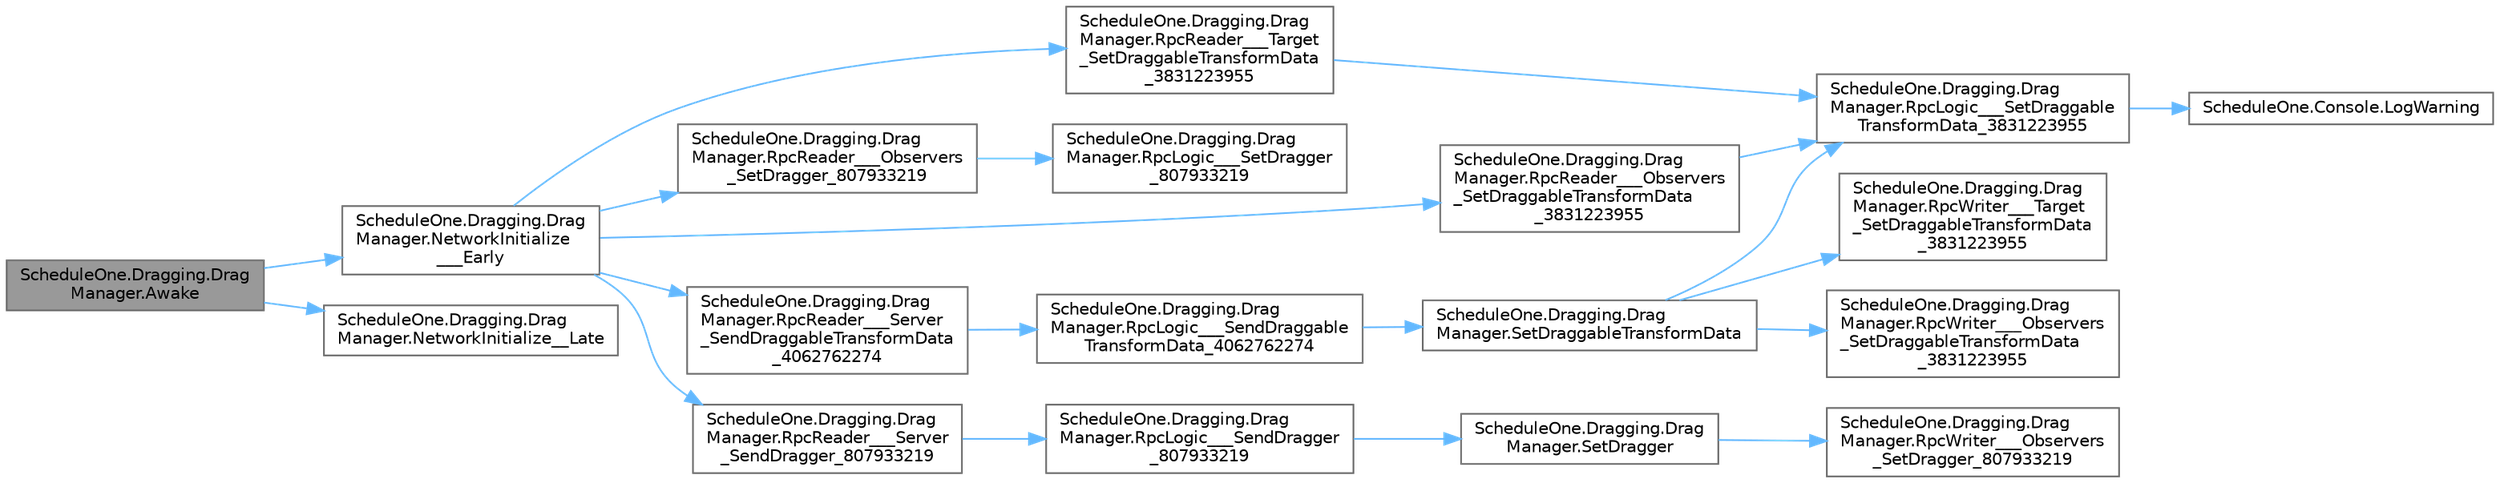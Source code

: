 digraph "ScheduleOne.Dragging.DragManager.Awake"
{
 // LATEX_PDF_SIZE
  bgcolor="transparent";
  edge [fontname=Helvetica,fontsize=10,labelfontname=Helvetica,labelfontsize=10];
  node [fontname=Helvetica,fontsize=10,shape=box,height=0.2,width=0.4];
  rankdir="LR";
  Node1 [id="Node000001",label="ScheduleOne.Dragging.Drag\lManager.Awake",height=0.2,width=0.4,color="gray40", fillcolor="grey60", style="filled", fontcolor="black",tooltip=" "];
  Node1 -> Node2 [id="edge1_Node000001_Node000002",color="steelblue1",style="solid",tooltip=" "];
  Node2 [id="Node000002",label="ScheduleOne.Dragging.Drag\lManager.NetworkInitialize\l___Early",height=0.2,width=0.4,color="grey40", fillcolor="white", style="filled",URL="$class_schedule_one_1_1_dragging_1_1_drag_manager.html#a4b24a882a187b36097f61c8fe1085677",tooltip=" "];
  Node2 -> Node3 [id="edge2_Node000002_Node000003",color="steelblue1",style="solid",tooltip=" "];
  Node3 [id="Node000003",label="ScheduleOne.Dragging.Drag\lManager.RpcReader___Observers\l_SetDraggableTransformData\l_3831223955",height=0.2,width=0.4,color="grey40", fillcolor="white", style="filled",URL="$class_schedule_one_1_1_dragging_1_1_drag_manager.html#abf6582f2ca70d5098c297ff16fb43558",tooltip=" "];
  Node3 -> Node4 [id="edge3_Node000003_Node000004",color="steelblue1",style="solid",tooltip=" "];
  Node4 [id="Node000004",label="ScheduleOne.Dragging.Drag\lManager.RpcLogic___SetDraggable\lTransformData_3831223955",height=0.2,width=0.4,color="grey40", fillcolor="white", style="filled",URL="$class_schedule_one_1_1_dragging_1_1_drag_manager.html#afcfef696c1e95cc928ae466adb69f4b6",tooltip=" "];
  Node4 -> Node5 [id="edge4_Node000004_Node000005",color="steelblue1",style="solid",tooltip=" "];
  Node5 [id="Node000005",label="ScheduleOne.Console.LogWarning",height=0.2,width=0.4,color="grey40", fillcolor="white", style="filled",URL="$class_schedule_one_1_1_console.html#a4af4a471d16b1029b44a8121bf41d45c",tooltip=" "];
  Node2 -> Node6 [id="edge5_Node000002_Node000006",color="steelblue1",style="solid",tooltip=" "];
  Node6 [id="Node000006",label="ScheduleOne.Dragging.Drag\lManager.RpcReader___Observers\l_SetDragger_807933219",height=0.2,width=0.4,color="grey40", fillcolor="white", style="filled",URL="$class_schedule_one_1_1_dragging_1_1_drag_manager.html#ae4e9eaedec7cec739afc5b7afa08eb37",tooltip=" "];
  Node6 -> Node7 [id="edge6_Node000006_Node000007",color="steelblue1",style="solid",tooltip=" "];
  Node7 [id="Node000007",label="ScheduleOne.Dragging.Drag\lManager.RpcLogic___SetDragger\l_807933219",height=0.2,width=0.4,color="grey40", fillcolor="white", style="filled",URL="$class_schedule_one_1_1_dragging_1_1_drag_manager.html#a566514abb38ca74079dad19cb11c546c",tooltip=" "];
  Node2 -> Node8 [id="edge7_Node000002_Node000008",color="steelblue1",style="solid",tooltip=" "];
  Node8 [id="Node000008",label="ScheduleOne.Dragging.Drag\lManager.RpcReader___Server\l_SendDraggableTransformData\l_4062762274",height=0.2,width=0.4,color="grey40", fillcolor="white", style="filled",URL="$class_schedule_one_1_1_dragging_1_1_drag_manager.html#ac97a6ce9753f18b05a7964d0bf46d11f",tooltip=" "];
  Node8 -> Node9 [id="edge8_Node000008_Node000009",color="steelblue1",style="solid",tooltip=" "];
  Node9 [id="Node000009",label="ScheduleOne.Dragging.Drag\lManager.RpcLogic___SendDraggable\lTransformData_4062762274",height=0.2,width=0.4,color="grey40", fillcolor="white", style="filled",URL="$class_schedule_one_1_1_dragging_1_1_drag_manager.html#a0a641deb4966726dcd856dfbcfac78f5",tooltip=" "];
  Node9 -> Node10 [id="edge9_Node000009_Node000010",color="steelblue1",style="solid",tooltip=" "];
  Node10 [id="Node000010",label="ScheduleOne.Dragging.Drag\lManager.SetDraggableTransformData",height=0.2,width=0.4,color="grey40", fillcolor="white", style="filled",URL="$class_schedule_one_1_1_dragging_1_1_drag_manager.html#a272679b5abc0e41bd488ce215863b360",tooltip=" "];
  Node10 -> Node4 [id="edge10_Node000010_Node000004",color="steelblue1",style="solid",tooltip=" "];
  Node10 -> Node11 [id="edge11_Node000010_Node000011",color="steelblue1",style="solid",tooltip=" "];
  Node11 [id="Node000011",label="ScheduleOne.Dragging.Drag\lManager.RpcWriter___Observers\l_SetDraggableTransformData\l_3831223955",height=0.2,width=0.4,color="grey40", fillcolor="white", style="filled",URL="$class_schedule_one_1_1_dragging_1_1_drag_manager.html#af70878e66d01ada68b1fb436c9d1eade",tooltip=" "];
  Node10 -> Node12 [id="edge12_Node000010_Node000012",color="steelblue1",style="solid",tooltip=" "];
  Node12 [id="Node000012",label="ScheduleOne.Dragging.Drag\lManager.RpcWriter___Target\l_SetDraggableTransformData\l_3831223955",height=0.2,width=0.4,color="grey40", fillcolor="white", style="filled",URL="$class_schedule_one_1_1_dragging_1_1_drag_manager.html#ab2e3ced5d382ecb0d6fc8cc3870cfcb1",tooltip=" "];
  Node2 -> Node13 [id="edge13_Node000002_Node000013",color="steelblue1",style="solid",tooltip=" "];
  Node13 [id="Node000013",label="ScheduleOne.Dragging.Drag\lManager.RpcReader___Server\l_SendDragger_807933219",height=0.2,width=0.4,color="grey40", fillcolor="white", style="filled",URL="$class_schedule_one_1_1_dragging_1_1_drag_manager.html#a9800c3f8a14e11e32c59965542cfcbe2",tooltip=" "];
  Node13 -> Node14 [id="edge14_Node000013_Node000014",color="steelblue1",style="solid",tooltip=" "];
  Node14 [id="Node000014",label="ScheduleOne.Dragging.Drag\lManager.RpcLogic___SendDragger\l_807933219",height=0.2,width=0.4,color="grey40", fillcolor="white", style="filled",URL="$class_schedule_one_1_1_dragging_1_1_drag_manager.html#ae5b832aa6887e6f1af2a78a45c6c7474",tooltip=" "];
  Node14 -> Node15 [id="edge15_Node000014_Node000015",color="steelblue1",style="solid",tooltip=" "];
  Node15 [id="Node000015",label="ScheduleOne.Dragging.Drag\lManager.SetDragger",height=0.2,width=0.4,color="grey40", fillcolor="white", style="filled",URL="$class_schedule_one_1_1_dragging_1_1_drag_manager.html#a1be9757f72e384d7b20fc887f9eb1267",tooltip=" "];
  Node15 -> Node16 [id="edge16_Node000015_Node000016",color="steelblue1",style="solid",tooltip=" "];
  Node16 [id="Node000016",label="ScheduleOne.Dragging.Drag\lManager.RpcWriter___Observers\l_SetDragger_807933219",height=0.2,width=0.4,color="grey40", fillcolor="white", style="filled",URL="$class_schedule_one_1_1_dragging_1_1_drag_manager.html#a1985331b4381adbaa99daf54bfd3f216",tooltip=" "];
  Node2 -> Node17 [id="edge17_Node000002_Node000017",color="steelblue1",style="solid",tooltip=" "];
  Node17 [id="Node000017",label="ScheduleOne.Dragging.Drag\lManager.RpcReader___Target\l_SetDraggableTransformData\l_3831223955",height=0.2,width=0.4,color="grey40", fillcolor="white", style="filled",URL="$class_schedule_one_1_1_dragging_1_1_drag_manager.html#ac8f00b8322923ff524cff325c29c5e8e",tooltip=" "];
  Node17 -> Node4 [id="edge18_Node000017_Node000004",color="steelblue1",style="solid",tooltip=" "];
  Node1 -> Node18 [id="edge19_Node000001_Node000018",color="steelblue1",style="solid",tooltip=" "];
  Node18 [id="Node000018",label="ScheduleOne.Dragging.Drag\lManager.NetworkInitialize__Late",height=0.2,width=0.4,color="grey40", fillcolor="white", style="filled",URL="$class_schedule_one_1_1_dragging_1_1_drag_manager.html#a96a9f1b661bc15e0e86e7af326e7ba00",tooltip=" "];
}
